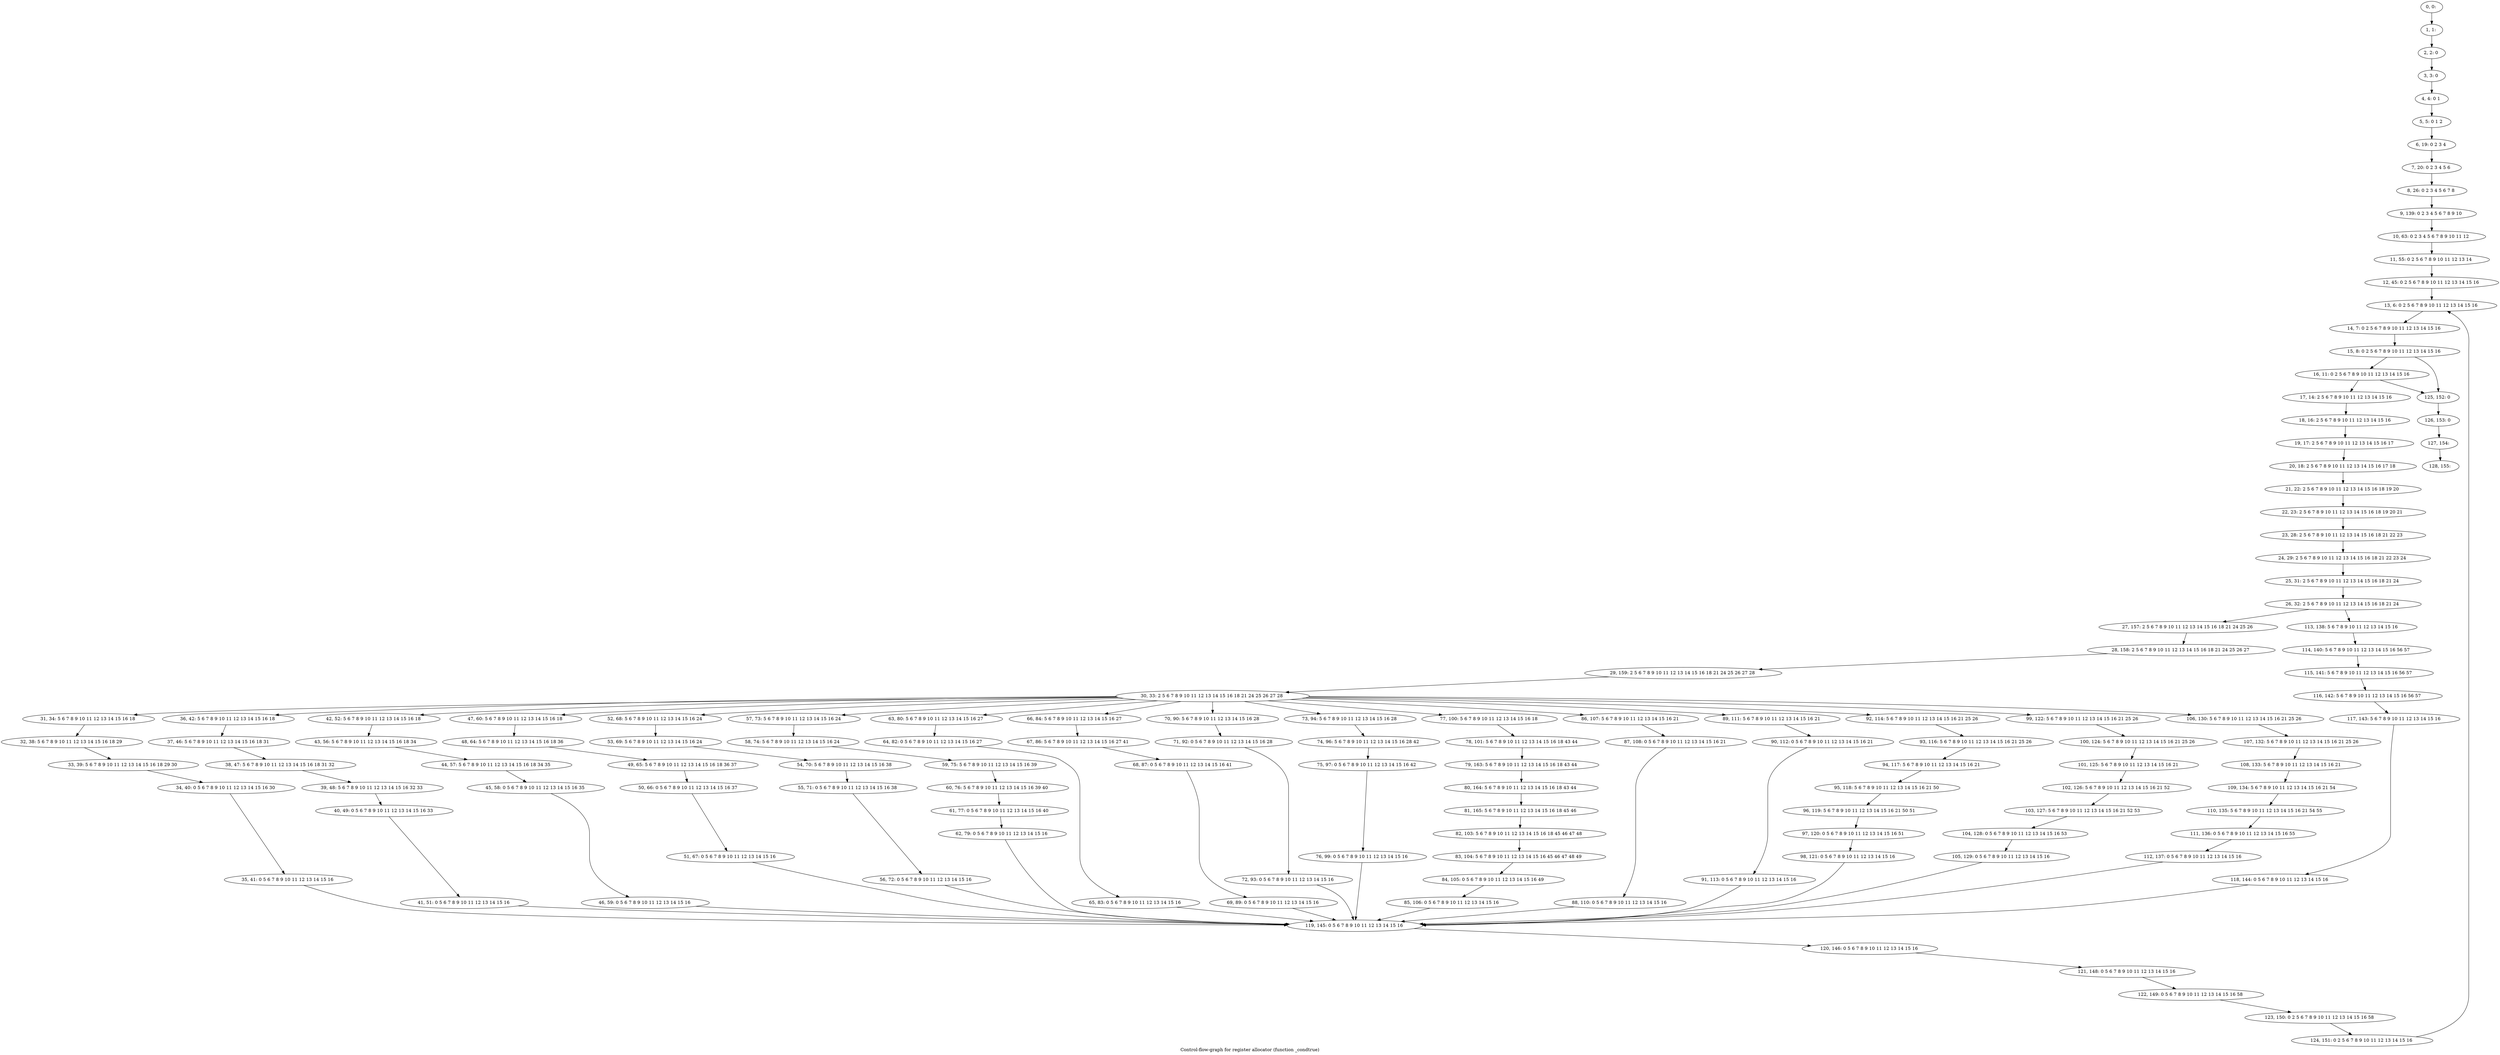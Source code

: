 digraph G {
graph [label="Control-flow-graph for register allocator (function _condtrue)"]
0[label="0, 0: "];
1[label="1, 1: "];
2[label="2, 2: 0 "];
3[label="3, 3: 0 "];
4[label="4, 4: 0 1 "];
5[label="5, 5: 0 1 2 "];
6[label="6, 19: 0 2 3 4 "];
7[label="7, 20: 0 2 3 4 5 6 "];
8[label="8, 26: 0 2 3 4 5 6 7 8 "];
9[label="9, 139: 0 2 3 4 5 6 7 8 9 10 "];
10[label="10, 63: 0 2 3 4 5 6 7 8 9 10 11 12 "];
11[label="11, 55: 0 2 5 6 7 8 9 10 11 12 13 14 "];
12[label="12, 45: 0 2 5 6 7 8 9 10 11 12 13 14 15 16 "];
13[label="13, 6: 0 2 5 6 7 8 9 10 11 12 13 14 15 16 "];
14[label="14, 7: 0 2 5 6 7 8 9 10 11 12 13 14 15 16 "];
15[label="15, 8: 0 2 5 6 7 8 9 10 11 12 13 14 15 16 "];
16[label="16, 11: 0 2 5 6 7 8 9 10 11 12 13 14 15 16 "];
17[label="17, 14: 2 5 6 7 8 9 10 11 12 13 14 15 16 "];
18[label="18, 16: 2 5 6 7 8 9 10 11 12 13 14 15 16 "];
19[label="19, 17: 2 5 6 7 8 9 10 11 12 13 14 15 16 17 "];
20[label="20, 18: 2 5 6 7 8 9 10 11 12 13 14 15 16 17 18 "];
21[label="21, 22: 2 5 6 7 8 9 10 11 12 13 14 15 16 18 19 20 "];
22[label="22, 23: 2 5 6 7 8 9 10 11 12 13 14 15 16 18 19 20 21 "];
23[label="23, 28: 2 5 6 7 8 9 10 11 12 13 14 15 16 18 21 22 23 "];
24[label="24, 29: 2 5 6 7 8 9 10 11 12 13 14 15 16 18 21 22 23 24 "];
25[label="25, 31: 2 5 6 7 8 9 10 11 12 13 14 15 16 18 21 24 "];
26[label="26, 32: 2 5 6 7 8 9 10 11 12 13 14 15 16 18 21 24 "];
27[label="27, 157: 2 5 6 7 8 9 10 11 12 13 14 15 16 18 21 24 25 26 "];
28[label="28, 158: 2 5 6 7 8 9 10 11 12 13 14 15 16 18 21 24 25 26 27 "];
29[label="29, 159: 2 5 6 7 8 9 10 11 12 13 14 15 16 18 21 24 25 26 27 28 "];
30[label="30, 33: 2 5 6 7 8 9 10 11 12 13 14 15 16 18 21 24 25 26 27 28 "];
31[label="31, 34: 5 6 7 8 9 10 11 12 13 14 15 16 18 "];
32[label="32, 38: 5 6 7 8 9 10 11 12 13 14 15 16 18 29 "];
33[label="33, 39: 5 6 7 8 9 10 11 12 13 14 15 16 18 29 30 "];
34[label="34, 40: 0 5 6 7 8 9 10 11 12 13 14 15 16 30 "];
35[label="35, 41: 0 5 6 7 8 9 10 11 12 13 14 15 16 "];
36[label="36, 42: 5 6 7 8 9 10 11 12 13 14 15 16 18 "];
37[label="37, 46: 5 6 7 8 9 10 11 12 13 14 15 16 18 31 "];
38[label="38, 47: 5 6 7 8 9 10 11 12 13 14 15 16 18 31 32 "];
39[label="39, 48: 5 6 7 8 9 10 11 12 13 14 15 16 32 33 "];
40[label="40, 49: 0 5 6 7 8 9 10 11 12 13 14 15 16 33 "];
41[label="41, 51: 0 5 6 7 8 9 10 11 12 13 14 15 16 "];
42[label="42, 52: 5 6 7 8 9 10 11 12 13 14 15 16 18 "];
43[label="43, 56: 5 6 7 8 9 10 11 12 13 14 15 16 18 34 "];
44[label="44, 57: 5 6 7 8 9 10 11 12 13 14 15 16 18 34 35 "];
45[label="45, 58: 0 5 6 7 8 9 10 11 12 13 14 15 16 35 "];
46[label="46, 59: 0 5 6 7 8 9 10 11 12 13 14 15 16 "];
47[label="47, 60: 5 6 7 8 9 10 11 12 13 14 15 16 18 "];
48[label="48, 64: 5 6 7 8 9 10 11 12 13 14 15 16 18 36 "];
49[label="49, 65: 5 6 7 8 9 10 11 12 13 14 15 16 18 36 37 "];
50[label="50, 66: 0 5 6 7 8 9 10 11 12 13 14 15 16 37 "];
51[label="51, 67: 0 5 6 7 8 9 10 11 12 13 14 15 16 "];
52[label="52, 68: 5 6 7 8 9 10 11 12 13 14 15 16 24 "];
53[label="53, 69: 5 6 7 8 9 10 11 12 13 14 15 16 24 "];
54[label="54, 70: 5 6 7 8 9 10 11 12 13 14 15 16 38 "];
55[label="55, 71: 0 5 6 7 8 9 10 11 12 13 14 15 16 38 "];
56[label="56, 72: 0 5 6 7 8 9 10 11 12 13 14 15 16 "];
57[label="57, 73: 5 6 7 8 9 10 11 12 13 14 15 16 24 "];
58[label="58, 74: 5 6 7 8 9 10 11 12 13 14 15 16 24 "];
59[label="59, 75: 5 6 7 8 9 10 11 12 13 14 15 16 39 "];
60[label="60, 76: 5 6 7 8 9 10 11 12 13 14 15 16 39 40 "];
61[label="61, 77: 0 5 6 7 8 9 10 11 12 13 14 15 16 40 "];
62[label="62, 79: 0 5 6 7 8 9 10 11 12 13 14 15 16 "];
63[label="63, 80: 5 6 7 8 9 10 11 12 13 14 15 16 27 "];
64[label="64, 82: 0 5 6 7 8 9 10 11 12 13 14 15 16 27 "];
65[label="65, 83: 0 5 6 7 8 9 10 11 12 13 14 15 16 "];
66[label="66, 84: 5 6 7 8 9 10 11 12 13 14 15 16 27 "];
67[label="67, 86: 5 6 7 8 9 10 11 12 13 14 15 16 27 41 "];
68[label="68, 87: 0 5 6 7 8 9 10 11 12 13 14 15 16 41 "];
69[label="69, 89: 0 5 6 7 8 9 10 11 12 13 14 15 16 "];
70[label="70, 90: 5 6 7 8 9 10 11 12 13 14 15 16 28 "];
71[label="71, 92: 0 5 6 7 8 9 10 11 12 13 14 15 16 28 "];
72[label="72, 93: 0 5 6 7 8 9 10 11 12 13 14 15 16 "];
73[label="73, 94: 5 6 7 8 9 10 11 12 13 14 15 16 28 "];
74[label="74, 96: 5 6 7 8 9 10 11 12 13 14 15 16 28 42 "];
75[label="75, 97: 0 5 6 7 8 9 10 11 12 13 14 15 16 42 "];
76[label="76, 99: 0 5 6 7 8 9 10 11 12 13 14 15 16 "];
77[label="77, 100: 5 6 7 8 9 10 11 12 13 14 15 16 18 "];
78[label="78, 101: 5 6 7 8 9 10 11 12 13 14 15 16 18 43 44 "];
79[label="79, 163: 5 6 7 8 9 10 11 12 13 14 15 16 18 43 44 "];
80[label="80, 164: 5 6 7 8 9 10 11 12 13 14 15 16 18 43 44 "];
81[label="81, 165: 5 6 7 8 9 10 11 12 13 14 15 16 18 45 46 "];
82[label="82, 103: 5 6 7 8 9 10 11 12 13 14 15 16 18 45 46 47 48 "];
83[label="83, 104: 5 6 7 8 9 10 11 12 13 14 15 16 45 46 47 48 49 "];
84[label="84, 105: 0 5 6 7 8 9 10 11 12 13 14 15 16 49 "];
85[label="85, 106: 0 5 6 7 8 9 10 11 12 13 14 15 16 "];
86[label="86, 107: 5 6 7 8 9 10 11 12 13 14 15 16 21 "];
87[label="87, 108: 0 5 6 7 8 9 10 11 12 13 14 15 16 21 "];
88[label="88, 110: 0 5 6 7 8 9 10 11 12 13 14 15 16 "];
89[label="89, 111: 5 6 7 8 9 10 11 12 13 14 15 16 21 "];
90[label="90, 112: 0 5 6 7 8 9 10 11 12 13 14 15 16 21 "];
91[label="91, 113: 0 5 6 7 8 9 10 11 12 13 14 15 16 "];
92[label="92, 114: 5 6 7 8 9 10 11 12 13 14 15 16 21 25 26 "];
93[label="93, 116: 5 6 7 8 9 10 11 12 13 14 15 16 21 25 26 "];
94[label="94, 117: 5 6 7 8 9 10 11 12 13 14 15 16 21 "];
95[label="95, 118: 5 6 7 8 9 10 11 12 13 14 15 16 21 50 "];
96[label="96, 119: 5 6 7 8 9 10 11 12 13 14 15 16 21 50 51 "];
97[label="97, 120: 0 5 6 7 8 9 10 11 12 13 14 15 16 51 "];
98[label="98, 121: 0 5 6 7 8 9 10 11 12 13 14 15 16 "];
99[label="99, 122: 5 6 7 8 9 10 11 12 13 14 15 16 21 25 26 "];
100[label="100, 124: 5 6 7 8 9 10 11 12 13 14 15 16 21 25 26 "];
101[label="101, 125: 5 6 7 8 9 10 11 12 13 14 15 16 21 "];
102[label="102, 126: 5 6 7 8 9 10 11 12 13 14 15 16 21 52 "];
103[label="103, 127: 5 6 7 8 9 10 11 12 13 14 15 16 21 52 53 "];
104[label="104, 128: 0 5 6 7 8 9 10 11 12 13 14 15 16 53 "];
105[label="105, 129: 0 5 6 7 8 9 10 11 12 13 14 15 16 "];
106[label="106, 130: 5 6 7 8 9 10 11 12 13 14 15 16 21 25 26 "];
107[label="107, 132: 5 6 7 8 9 10 11 12 13 14 15 16 21 25 26 "];
108[label="108, 133: 5 6 7 8 9 10 11 12 13 14 15 16 21 "];
109[label="109, 134: 5 6 7 8 9 10 11 12 13 14 15 16 21 54 "];
110[label="110, 135: 5 6 7 8 9 10 11 12 13 14 15 16 21 54 55 "];
111[label="111, 136: 0 5 6 7 8 9 10 11 12 13 14 15 16 55 "];
112[label="112, 137: 0 5 6 7 8 9 10 11 12 13 14 15 16 "];
113[label="113, 138: 5 6 7 8 9 10 11 12 13 14 15 16 "];
114[label="114, 140: 5 6 7 8 9 10 11 12 13 14 15 16 56 57 "];
115[label="115, 141: 5 6 7 8 9 10 11 12 13 14 15 16 56 57 "];
116[label="116, 142: 5 6 7 8 9 10 11 12 13 14 15 16 56 57 "];
117[label="117, 143: 5 6 7 8 9 10 11 12 13 14 15 16 "];
118[label="118, 144: 0 5 6 7 8 9 10 11 12 13 14 15 16 "];
119[label="119, 145: 0 5 6 7 8 9 10 11 12 13 14 15 16 "];
120[label="120, 146: 0 5 6 7 8 9 10 11 12 13 14 15 16 "];
121[label="121, 148: 0 5 6 7 8 9 10 11 12 13 14 15 16 "];
122[label="122, 149: 0 5 6 7 8 9 10 11 12 13 14 15 16 58 "];
123[label="123, 150: 0 2 5 6 7 8 9 10 11 12 13 14 15 16 58 "];
124[label="124, 151: 0 2 5 6 7 8 9 10 11 12 13 14 15 16 "];
125[label="125, 152: 0 "];
126[label="126, 153: 0 "];
127[label="127, 154: "];
128[label="128, 155: "];
0->1 ;
1->2 ;
2->3 ;
3->4 ;
4->5 ;
5->6 ;
6->7 ;
7->8 ;
8->9 ;
9->10 ;
10->11 ;
11->12 ;
12->13 ;
13->14 ;
14->15 ;
15->16 ;
15->125 ;
16->17 ;
16->125 ;
17->18 ;
18->19 ;
19->20 ;
20->21 ;
21->22 ;
22->23 ;
23->24 ;
24->25 ;
25->26 ;
26->27 ;
26->113 ;
27->28 ;
28->29 ;
29->30 ;
30->31 ;
30->36 ;
30->42 ;
30->47 ;
30->52 ;
30->57 ;
30->63 ;
30->66 ;
30->70 ;
30->73 ;
30->77 ;
30->86 ;
30->89 ;
30->92 ;
30->99 ;
30->106 ;
31->32 ;
32->33 ;
33->34 ;
34->35 ;
35->119 ;
36->37 ;
37->38 ;
38->39 ;
39->40 ;
40->41 ;
41->119 ;
42->43 ;
43->44 ;
44->45 ;
45->46 ;
46->119 ;
47->48 ;
48->49 ;
49->50 ;
50->51 ;
51->119 ;
52->53 ;
53->54 ;
54->55 ;
55->56 ;
56->119 ;
57->58 ;
58->59 ;
59->60 ;
60->61 ;
61->62 ;
62->119 ;
63->64 ;
64->65 ;
65->119 ;
66->67 ;
67->68 ;
68->69 ;
69->119 ;
70->71 ;
71->72 ;
72->119 ;
73->74 ;
74->75 ;
75->76 ;
76->119 ;
77->78 ;
78->79 ;
79->80 ;
80->81 ;
81->82 ;
82->83 ;
83->84 ;
84->85 ;
85->119 ;
86->87 ;
87->88 ;
88->119 ;
89->90 ;
90->91 ;
91->119 ;
92->93 ;
93->94 ;
94->95 ;
95->96 ;
96->97 ;
97->98 ;
98->119 ;
99->100 ;
100->101 ;
101->102 ;
102->103 ;
103->104 ;
104->105 ;
105->119 ;
106->107 ;
107->108 ;
108->109 ;
109->110 ;
110->111 ;
111->112 ;
112->119 ;
113->114 ;
114->115 ;
115->116 ;
116->117 ;
117->118 ;
118->119 ;
119->120 ;
120->121 ;
121->122 ;
122->123 ;
123->124 ;
124->13 ;
125->126 ;
126->127 ;
127->128 ;
}
